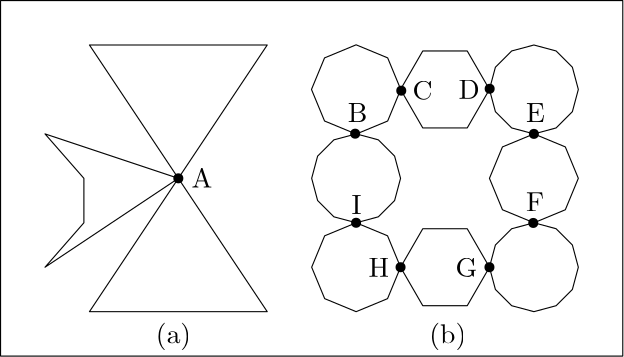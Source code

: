 <?xml version="1.0"?>
<!DOCTYPE ipe SYSTEM "ipe.dtd">
<ipe version="70005" creator="Ipe 7.1.4">
<info created="D:20140426163603" modified="D:20140426171912"/>
<ipestyle name="basic">
<symbol name="arrow/arc(spx)">
<path stroke="sym-stroke" fill="sym-stroke" pen="sym-pen">
0 0 m
-1 0.333 l
-1 -0.333 l
h
</path>
</symbol>
<symbol name="arrow/farc(spx)">
<path stroke="sym-stroke" fill="white" pen="sym-pen">
0 0 m
-1 0.333 l
-1 -0.333 l
h
</path>
</symbol>
<symbol name="mark/circle(sx)" transformations="translations">
<path fill="sym-stroke">
0.6 0 0 0.6 0 0 e
0.4 0 0 0.4 0 0 e
</path>
</symbol>
<symbol name="mark/disk(sx)" transformations="translations">
<path fill="sym-stroke">
0.6 0 0 0.6 0 0 e
</path>
</symbol>
<symbol name="mark/fdisk(sfx)" transformations="translations">
<group>
<path fill="sym-fill">
0.5 0 0 0.5 0 0 e
</path>
<path fill="sym-stroke" fillrule="eofill">
0.6 0 0 0.6 0 0 e
0.4 0 0 0.4 0 0 e
</path>
</group>
</symbol>
<symbol name="mark/box(sx)" transformations="translations">
<path fill="sym-stroke" fillrule="eofill">
-0.6 -0.6 m
0.6 -0.6 l
0.6 0.6 l
-0.6 0.6 l
h
-0.4 -0.4 m
0.4 -0.4 l
0.4 0.4 l
-0.4 0.4 l
h
</path>
</symbol>
<symbol name="mark/square(sx)" transformations="translations">
<path fill="sym-stroke">
-0.6 -0.6 m
0.6 -0.6 l
0.6 0.6 l
-0.6 0.6 l
h
</path>
</symbol>
<symbol name="mark/fsquare(sfx)" transformations="translations">
<group>
<path fill="sym-fill">
-0.5 -0.5 m
0.5 -0.5 l
0.5 0.5 l
-0.5 0.5 l
h
</path>
<path fill="sym-stroke" fillrule="eofill">
-0.6 -0.6 m
0.6 -0.6 l
0.6 0.6 l
-0.6 0.6 l
h
-0.4 -0.4 m
0.4 -0.4 l
0.4 0.4 l
-0.4 0.4 l
h
</path>
</group>
</symbol>
<symbol name="mark/cross(sx)" transformations="translations">
<group>
<path fill="sym-stroke">
-0.43 -0.57 m
0.57 0.43 l
0.43 0.57 l
-0.57 -0.43 l
h
</path>
<path fill="sym-stroke">
-0.43 0.57 m
0.57 -0.43 l
0.43 -0.57 l
-0.57 0.43 l
h
</path>
</group>
</symbol>
<symbol name="arrow/fnormal(spx)">
<path stroke="sym-stroke" fill="white" pen="sym-pen">
0 0 m
-1 0.333 l
-1 -0.333 l
h
</path>
</symbol>
<symbol name="arrow/pointed(spx)">
<path stroke="sym-stroke" fill="sym-stroke" pen="sym-pen">
0 0 m
-1 0.333 l
-0.8 0 l
-1 -0.333 l
h
</path>
</symbol>
<symbol name="arrow/fpointed(spx)">
<path stroke="sym-stroke" fill="white" pen="sym-pen">
0 0 m
-1 0.333 l
-0.8 0 l
-1 -0.333 l
h
</path>
</symbol>
<symbol name="arrow/linear(spx)">
<path stroke="sym-stroke" pen="sym-pen">
-1 0.333 m
0 0 l
-1 -0.333 l
</path>
</symbol>
<symbol name="arrow/fdouble(spx)">
<path stroke="sym-stroke" fill="white" pen="sym-pen">
0 0 m
-1 0.333 l
-1 -0.333 l
h
-1 0 m
-2 0.333 l
-2 -0.333 l
h
</path>
</symbol>
<symbol name="arrow/double(spx)">
<path stroke="sym-stroke" fill="sym-stroke" pen="sym-pen">
0 0 m
-1 0.333 l
-1 -0.333 l
h
-1 0 m
-2 0.333 l
-2 -0.333 l
h
</path>
</symbol>
<pen name="heavier" value="0.8"/>
<pen name="fat" value="1.2"/>
<pen name="ultrafat" value="2"/>
<symbolsize name="large" value="5"/>
<symbolsize name="small" value="2"/>
<symbolsize name="tiny" value="1.1"/>
<arrowsize name="large" value="10"/>
<arrowsize name="small" value="5"/>
<arrowsize name="tiny" value="3"/>
<color name="red" value="1 0 0"/>
<color name="green" value="0 1 0"/>
<color name="blue" value="0 0 1"/>
<color name="yellow" value="1 1 0"/>
<color name="orange" value="1 0.647 0"/>
<color name="gold" value="1 0.843 0"/>
<color name="purple" value="0.627 0.125 0.941"/>
<color name="gray" value="0.745"/>
<color name="brown" value="0.647 0.165 0.165"/>
<color name="navy" value="0 0 0.502"/>
<color name="pink" value="1 0.753 0.796"/>
<color name="seagreen" value="0.18 0.545 0.341"/>
<color name="turquoise" value="0.251 0.878 0.816"/>
<color name="violet" value="0.933 0.51 0.933"/>
<color name="darkblue" value="0 0 0.545"/>
<color name="darkcyan" value="0 0.545 0.545"/>
<color name="darkgray" value="0.663"/>
<color name="darkgreen" value="0 0.392 0"/>
<color name="darkmagenta" value="0.545 0 0.545"/>
<color name="darkorange" value="1 0.549 0"/>
<color name="darkred" value="0.545 0 0"/>
<color name="lightblue" value="0.678 0.847 0.902"/>
<color name="lightcyan" value="0.878 1 1"/>
<color name="lightgray" value="0.827"/>
<color name="lightgreen" value="0.565 0.933 0.565"/>
<color name="lightyellow" value="1 1 0.878"/>
<dashstyle name="dashed" value="[4] 0"/>
<dashstyle name="dotted" value="[1 3] 0"/>
<dashstyle name="dash dotted" value="[4 2 1 2] 0"/>
<dashstyle name="dash dot dotted" value="[4 2 1 2 1 2] 0"/>
<textsize name="large" value="\large"/>
<textsize name="Large" value="\Large"/>
<textsize name="LARGE" value="\LARGE"/>
<textsize name="huge" value="\huge"/>
<textsize name="Huge" value="\Huge"/>
<textsize name="small" value="\small"/>
<textsize name="footnote" value="\footnotesize"/>
<textsize name="tiny" value="\tiny"/>
<textstyle name="center" begin="\begin{center}" end="\end{center}"/>
<textstyle name="itemize" begin="\begin{itemize}" end="\end{itemize}"/>
<textstyle name="item" begin="\begin{itemize}\item{}" end="\end{itemize}"/>
<gridsize name="4 pts" value="4"/>
<gridsize name="8 pts (~3 mm)" value="8"/>
<gridsize name="16 pts (~6 mm)" value="16"/>
<gridsize name="32 pts (~12 mm)" value="32"/>
<gridsize name="10 pts (~3.5 mm)" value="10"/>
<gridsize name="20 pts (~7 mm)" value="20"/>
<gridsize name="14 pts (~5 mm)" value="14"/>
<gridsize name="28 pts (~10 mm)" value="28"/>
<gridsize name="56 pts (~20 mm)" value="56"/>
<anglesize name="90 deg" value="90"/>
<anglesize name="60 deg" value="60"/>
<anglesize name="45 deg" value="45"/>
<anglesize name="30 deg" value="30"/>
<anglesize name="22.5 deg" value="22.5"/>
<tiling name="falling" angle="-60" step="4" width="1"/>
<tiling name="rising" angle="30" step="4" width="1"/>
</ipestyle>
<page>
<layer name="alpha"/>
<view layers="alpha" active="alpha"/>
<path layer="alpha" matrix="1 0 0 1 32 0" stroke="black">
224 720 m
192 768 l
256 768 l
224 720 l
192 672 l
256 672 l
224 720 l
176 736 l
190 720 l
190 704 l
176 688 l
224 720 l
224 720 l
h
</path>
<use matrix="1 0 0 1 32 0" name="mark/disk(sx)" pos="224 720" size="normal" stroke="black"/>
<text matrix="1 0 0 1 20.7403 -3.32255" transformations="translations" pos="240 720" stroke="black" type="label" width="7.472" height="6.808" depth="0" valign="baseline">A</text>
<path matrix="1 0 0 1 192 -16" stroke="black">
176 704 m
168 717.856 l
152 717.856 l
144 704 l
152 690.144 l
168 690.144 l
h
</path>
<path matrix="1 0 0 1 192 -16" stroke="black">
208 704 m
205.856 712 l
200 717.856 l
192 720 l
184 717.856 l
178.144 712 l
176 704 l
178.144 696 l
184 690.144 l
192 688 l
200 690.144 l
205.856 696 l
h
</path>
<path matrix="1 0 0 1 192 -16" stroke="black">
208 736 m
203.314 747.314 l
192 752 l
180.686 747.314 l
176 736 l
180.686 724.686 l
192 720 l
203.314 724.686 l
h
</path>
<path matrix="1 0 0 1 192 -16" stroke="black">
176 768 m
168 781.856 l
152 781.856 l
144 768 l
152 754.144 l
168 754.144 l
h
</path>
<path matrix="1 0 0 1 192 -16" stroke="black">
144.067 768 m
139.361 779.361 l
128 784.067 l
116.639 779.361 l
111.933 768 l
116.639 756.639 l
128 751.933 l
139.361 756.639 l
h
</path>
<path matrix="1 0 0 1 192 -16" stroke="black">
144 704 m
139.314 715.314 l
128 720 l
116.686 715.314 l
112 704 l
116.686 692.686 l
128 688 l
139.314 692.686 l
h
</path>
<path matrix="1 0 0 1 160 -16" stroke="black">
176 736 m
173.856 744 l
168 749.856 l
160 752 l
152 749.856 l
146.144 744 l
144 736 l
146.144 728 l
152 722.144 l
160 720 l
168 722.144 l
173.856 728 l
h
</path>
<use matrix="1 0 0 1 192 -16" name="mark/disk(sx)" pos="127.658 752.074" size="normal" stroke="black"/>
<use matrix="1 0 0 1 192 -16" name="mark/disk(sx)" pos="144.255 767.559" size="normal" stroke="black"/>
<use matrix="1 0 0 1 192 -16" name="mark/disk(sx)" pos="176.079 768.242" size="normal" stroke="black"/>
<use matrix="1 0 0 1 192 -16" name="mark/disk(sx)" pos="191.773 719.939" size="normal" stroke="black"/>
<path matrix="1 0 0 1 192 -16" stroke="black">
208 768 m
205.856 776 l
200 781.856 l
192 784 l
184 781.856 l
178.144 776 l
176 768 l
178.144 760 l
184 754.144 l
192 752 l
200 754.144 l
205.856 760 l
h
</path>
<use matrix="1 0 0 1 192 -16" name="mark/disk(sx)" pos="192 752" size="normal" stroke="black"/>
<use matrix="1 0 0 1 192 -16" name="mark/disk(sx)" pos="176 704" size="normal" stroke="black"/>
<use matrix="1 0 0 1 192 -16" name="mark/disk(sx)" pos="144 704" size="normal" stroke="black"/>
<use matrix="1 0 0 1 192 -16" name="mark/disk(sx)" pos="128 720" size="normal" stroke="black"/>
<path matrix="1 0 0 1 192 -16" stroke="black">
0 800 m
0 672 l
224 672 l
224 800 l
h
</path>
<text matrix="1 0 0 1 -4.04967 0" transformations="translations" pos="321.063 740.236" stroke="black" type="label" width="7.057" height="6.808" depth="0" valign="baseline">B</text>
<text matrix="1 0 0 1 -0.337473 -3.7122" transformations="translations" pos="340.636 752.047" stroke="black" type="label" width="7.195" height="6.808" depth="0" valign="baseline">C</text>
<text matrix="1 0 0 1 -17.8861 -2.69978" transformations="translations" pos="374.721 751.373" stroke="black" type="label" width="7.61" height="6.808" depth="0" valign="baseline">D</text>
<text matrix="1 0 0 1 -2.69978 10.4617" transformations="translations" pos="383.833 729.774" stroke="black" type="label" width="6.78" height="6.808" depth="0" valign="baseline">E</text>
<text matrix="1 0 0 1 -2.36231 11.1366" transformations="translations" pos="383.495 697.039" stroke="black" type="label" width="6.503" height="6.808" depth="0" valign="baseline">F</text>
<text matrix="1 0 0 1 -3.37473 -2.69978" transformations="translations" pos="359.197 687.253" stroke="black" type="label" width="7.818" height="6.808" depth="0" valign="baseline">G</text>
<text matrix="1 0 0 1 -2.02484 -3.37473" transformations="translations" pos="326.462 687.928" stroke="black" type="label" width="7.472" height="6.808" depth="0" valign="baseline">H</text>
<text matrix="1 0 0 1 -1.34989 -6.74945" transformations="translations" pos="319.713 713.913" stroke="black" type="label" width="3.598" height="6.808" depth="0" valign="baseline">I</text>
<text matrix="1 0 0 1 -5.06209 -2.69978" transformations="translations" pos="252.893 663.292" stroke="black" type="label" width="12.73" height="7.473" depth="2.49" valign="baseline">(a)</text>
<text matrix="1 0 0 1 -5.06209 -2.69978" transformations="translations" pos="351.435 663.292" stroke="black" type="label" width="13.284" height="7.473" depth="2.49" valign="baseline">(b)</text>
</page>
</ipe>

